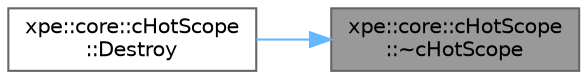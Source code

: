 digraph "xpe::core::cHotScope::~cHotScope"
{
 // LATEX_PDF_SIZE
  bgcolor="transparent";
  edge [fontname=Helvetica,fontsize=10,labelfontname=Helvetica,labelfontsize=10];
  node [fontname=Helvetica,fontsize=10,shape=box,height=0.2,width=0.4];
  rankdir="RL";
  Node1 [id="Node000001",label="xpe::core::cHotScope\l::~cHotScope",height=0.2,width=0.4,color="gray40", fillcolor="grey60", style="filled", fontcolor="black",tooltip=" "];
  Node1 -> Node2 [id="edge3_Node000001_Node000002",dir="back",color="steelblue1",style="solid",tooltip=" "];
  Node2 [id="Node000002",label="xpe::core::cHotScope\l::Destroy",height=0.2,width=0.4,color="grey40", fillcolor="white", style="filled",URL="$classxpe_1_1core_1_1c_hot_scope.html#a91935b841912dd028ef353248f912553",tooltip=" "];
}
